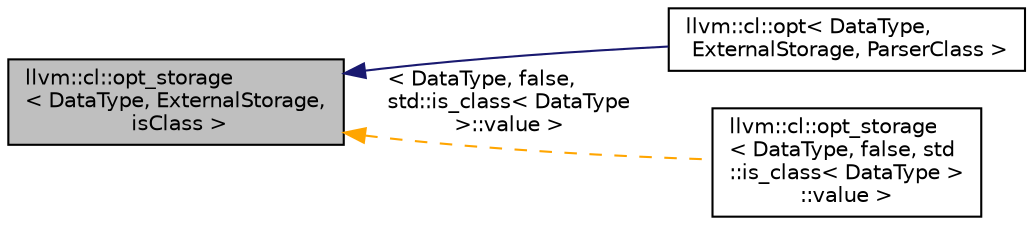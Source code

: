 digraph "llvm::cl::opt_storage&lt; DataType, ExternalStorage, isClass &gt;"
{
 // LATEX_PDF_SIZE
  bgcolor="transparent";
  edge [fontname="Helvetica",fontsize="10",labelfontname="Helvetica",labelfontsize="10"];
  node [fontname="Helvetica",fontsize="10",shape="box"];
  rankdir="LR";
  Node1 [label="llvm::cl::opt_storage\l\< DataType, ExternalStorage,\l isClass \>",height=0.2,width=0.4,color="black", fillcolor="grey75", style="filled", fontcolor="black",tooltip=" "];
  Node1 -> Node2 [dir="back",color="midnightblue",fontsize="10",style="solid",fontname="Helvetica"];
  Node2 [label="llvm::cl::opt\< DataType,\l ExternalStorage, ParserClass \>",height=0.2,width=0.4,color="black",URL="$classllvm_1_1cl_1_1opt.html",tooltip=" "];
  Node1 -> Node3 [dir="back",color="orange",fontsize="10",style="dashed",label=" \< DataType, false,\l std::is_class\< DataType\l \>::value \>" ,fontname="Helvetica"];
  Node3 [label="llvm::cl::opt_storage\l\< DataType, false, std\l::is_class\< DataType \>\l::value \>",height=0.2,width=0.4,color="black",URL="$classllvm_1_1cl_1_1opt__storage.html",tooltip=" "];
}
